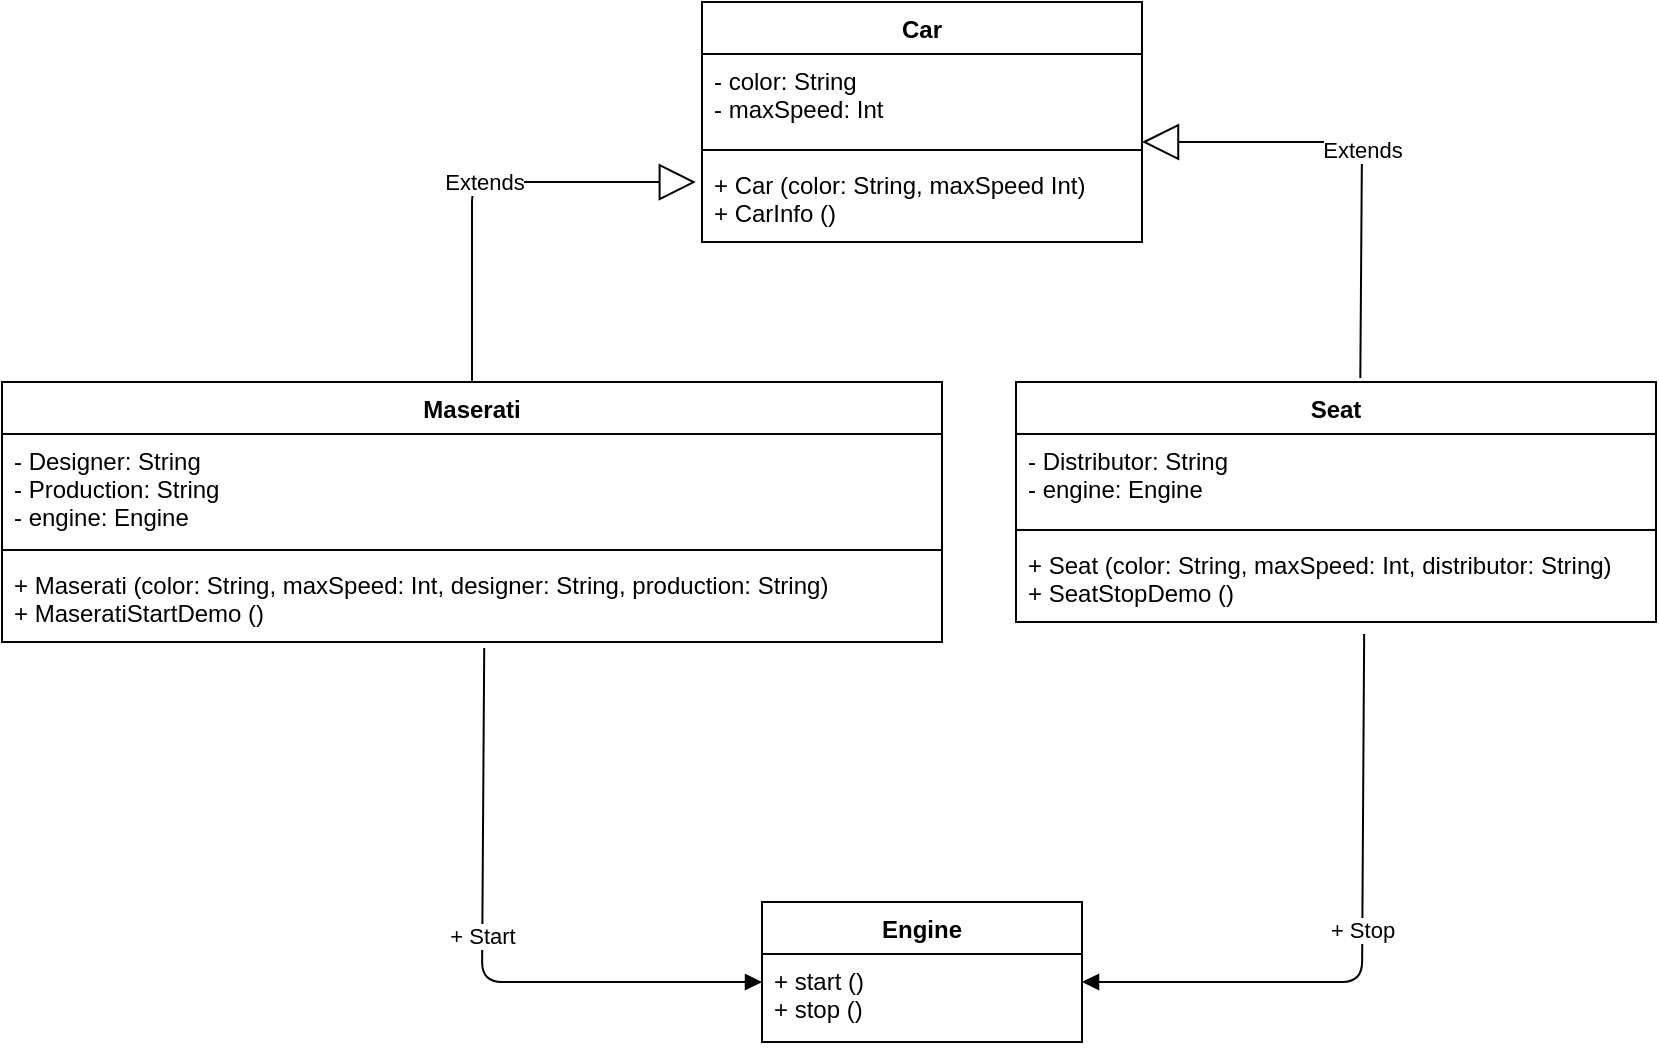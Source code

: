 <mxfile>
    <diagram id="wYwSMob4t385q7iSYDY8" name="Page-1">
        <mxGraphModel dx="650" dy="377" grid="1" gridSize="10" guides="1" tooltips="1" connect="1" arrows="1" fold="1" page="1" pageScale="1" pageWidth="827" pageHeight="1169" math="0" shadow="0">
            <root>
                <mxCell id="0"/>
                <mxCell id="1" parent="0"/>
                <mxCell id="6" value="Car" style="swimlane;fontStyle=1;align=center;verticalAlign=top;childLayout=stackLayout;horizontal=1;startSize=26;horizontalStack=0;resizeParent=1;resizeParentMax=0;resizeLast=0;collapsible=1;marginBottom=0;" parent="1" vertex="1">
                    <mxGeometry x="350" y="30" width="220" height="120" as="geometry"/>
                </mxCell>
                <mxCell id="7" value="- color: String&#10;- maxSpeed: Int" style="text;strokeColor=none;fillColor=none;align=left;verticalAlign=top;spacingLeft=4;spacingRight=4;overflow=hidden;rotatable=0;points=[[0,0.5],[1,0.5]];portConstraint=eastwest;" parent="6" vertex="1">
                    <mxGeometry y="26" width="220" height="44" as="geometry"/>
                </mxCell>
                <mxCell id="8" value="" style="line;strokeWidth=1;fillColor=none;align=left;verticalAlign=middle;spacingTop=-1;spacingLeft=3;spacingRight=3;rotatable=0;labelPosition=right;points=[];portConstraint=eastwest;" parent="6" vertex="1">
                    <mxGeometry y="70" width="220" height="8" as="geometry"/>
                </mxCell>
                <mxCell id="9" value="+ Car (color: String, maxSpeed Int)&#10;+ CarInfo ()" style="text;strokeColor=none;fillColor=none;align=left;verticalAlign=top;spacingLeft=4;spacingRight=4;overflow=hidden;rotatable=0;points=[[0,0.5],[1,0.5]];portConstraint=eastwest;" parent="6" vertex="1">
                    <mxGeometry y="78" width="220" height="42" as="geometry"/>
                </mxCell>
                <mxCell id="10" value="Engine" style="swimlane;fontStyle=1;align=center;verticalAlign=top;childLayout=stackLayout;horizontal=1;startSize=26;horizontalStack=0;resizeParent=1;resizeParentMax=0;resizeLast=0;collapsible=1;marginBottom=0;" parent="1" vertex="1">
                    <mxGeometry x="380" y="480" width="160" height="70" as="geometry"/>
                </mxCell>
                <mxCell id="13" value="+ start ()&#10;+ stop ()" style="text;strokeColor=none;fillColor=none;align=left;verticalAlign=top;spacingLeft=4;spacingRight=4;overflow=hidden;rotatable=0;points=[[0,0.5],[1,0.5]];portConstraint=eastwest;" parent="10" vertex="1">
                    <mxGeometry y="26" width="160" height="44" as="geometry"/>
                </mxCell>
                <mxCell id="14" value="Maserati" style="swimlane;fontStyle=1;align=center;verticalAlign=top;childLayout=stackLayout;horizontal=1;startSize=26;horizontalStack=0;resizeParent=1;resizeParentMax=0;resizeLast=0;collapsible=1;marginBottom=0;" parent="1" vertex="1">
                    <mxGeometry y="220" width="470" height="130" as="geometry"/>
                </mxCell>
                <mxCell id="15" value="- Designer: String&#10;- Production: String&#10;- engine: Engine" style="text;strokeColor=none;fillColor=none;align=left;verticalAlign=top;spacingLeft=4;spacingRight=4;overflow=hidden;rotatable=0;points=[[0,0.5],[1,0.5]];portConstraint=eastwest;" parent="14" vertex="1">
                    <mxGeometry y="26" width="470" height="54" as="geometry"/>
                </mxCell>
                <mxCell id="16" value="" style="line;strokeWidth=1;fillColor=none;align=left;verticalAlign=middle;spacingTop=-1;spacingLeft=3;spacingRight=3;rotatable=0;labelPosition=right;points=[];portConstraint=eastwest;" parent="14" vertex="1">
                    <mxGeometry y="80" width="470" height="8" as="geometry"/>
                </mxCell>
                <mxCell id="17" value="+ Maserati (color: String, maxSpeed: Int, designer: String, production: String)&#10;+ MaseratiStartDemo ()" style="text;strokeColor=none;fillColor=none;align=left;verticalAlign=top;spacingLeft=4;spacingRight=4;overflow=hidden;rotatable=0;points=[[0,0.5],[1,0.5]];portConstraint=eastwest;" parent="14" vertex="1">
                    <mxGeometry y="88" width="470" height="42" as="geometry"/>
                </mxCell>
                <mxCell id="18" value="Seat" style="swimlane;fontStyle=1;align=center;verticalAlign=top;childLayout=stackLayout;horizontal=1;startSize=26;horizontalStack=0;resizeParent=1;resizeParentMax=0;resizeLast=0;collapsible=1;marginBottom=0;" parent="1" vertex="1">
                    <mxGeometry x="507" y="220" width="320" height="120" as="geometry"/>
                </mxCell>
                <mxCell id="19" value="- Distributor: String&#10;- engine: Engine" style="text;strokeColor=none;fillColor=none;align=left;verticalAlign=top;spacingLeft=4;spacingRight=4;overflow=hidden;rotatable=0;points=[[0,0.5],[1,0.5]];portConstraint=eastwest;" parent="18" vertex="1">
                    <mxGeometry y="26" width="320" height="44" as="geometry"/>
                </mxCell>
                <mxCell id="20" value="" style="line;strokeWidth=1;fillColor=none;align=left;verticalAlign=middle;spacingTop=-1;spacingLeft=3;spacingRight=3;rotatable=0;labelPosition=right;points=[];portConstraint=eastwest;" parent="18" vertex="1">
                    <mxGeometry y="70" width="320" height="8" as="geometry"/>
                </mxCell>
                <mxCell id="21" value="+ Seat (color: String, maxSpeed: Int, distributor: String)&#10;+ SeatStopDemo ()" style="text;strokeColor=none;fillColor=none;align=left;verticalAlign=top;spacingLeft=4;spacingRight=4;overflow=hidden;rotatable=0;points=[[0,0.5],[1,0.5]];portConstraint=eastwest;" parent="18" vertex="1">
                    <mxGeometry y="78" width="320" height="42" as="geometry"/>
                </mxCell>
                <mxCell id="22" value="Extends" style="endArrow=block;endSize=16;endFill=0;html=1;entryX=-0.014;entryY=0.286;entryDx=0;entryDy=0;entryPerimeter=0;" parent="1" source="14" target="9" edge="1">
                    <mxGeometry width="160" relative="1" as="geometry">
                        <mxPoint x="310" y="190" as="sourcePoint"/>
                        <mxPoint x="470" y="190" as="targetPoint"/>
                        <Array as="points">
                            <mxPoint x="235" y="120"/>
                        </Array>
                    </mxGeometry>
                </mxCell>
                <mxCell id="23" value="Extends" style="endArrow=block;endSize=16;endFill=0;html=1;exitX=0.538;exitY=-0.017;exitDx=0;exitDy=0;exitPerimeter=0;" parent="1" source="18" edge="1">
                    <mxGeometry width="160" relative="1" as="geometry">
                        <mxPoint x="680" y="210" as="sourcePoint"/>
                        <mxPoint x="570" y="100" as="targetPoint"/>
                        <Array as="points">
                            <mxPoint x="680" y="100"/>
                        </Array>
                    </mxGeometry>
                </mxCell>
                <mxCell id="24" value="+ Start" style="html=1;verticalAlign=bottom;endArrow=block;exitX=0.513;exitY=1.071;exitDx=0;exitDy=0;exitPerimeter=0;" parent="1" source="17" edge="1">
                    <mxGeometry width="80" relative="1" as="geometry">
                        <mxPoint x="500" y="300" as="sourcePoint"/>
                        <mxPoint x="380" y="520" as="targetPoint"/>
                        <Array as="points">
                            <mxPoint x="240" y="520"/>
                        </Array>
                    </mxGeometry>
                </mxCell>
                <mxCell id="25" value="+ Stop" style="html=1;verticalAlign=bottom;endArrow=block;exitX=0.544;exitY=1.143;exitDx=0;exitDy=0;exitPerimeter=0;" parent="1" source="21" edge="1">
                    <mxGeometry width="80" relative="1" as="geometry">
                        <mxPoint x="510" y="350" as="sourcePoint"/>
                        <mxPoint x="540" y="520" as="targetPoint"/>
                        <Array as="points">
                            <mxPoint x="680" y="520"/>
                        </Array>
                    </mxGeometry>
                </mxCell>
            </root>
        </mxGraphModel>
    </diagram>
</mxfile>